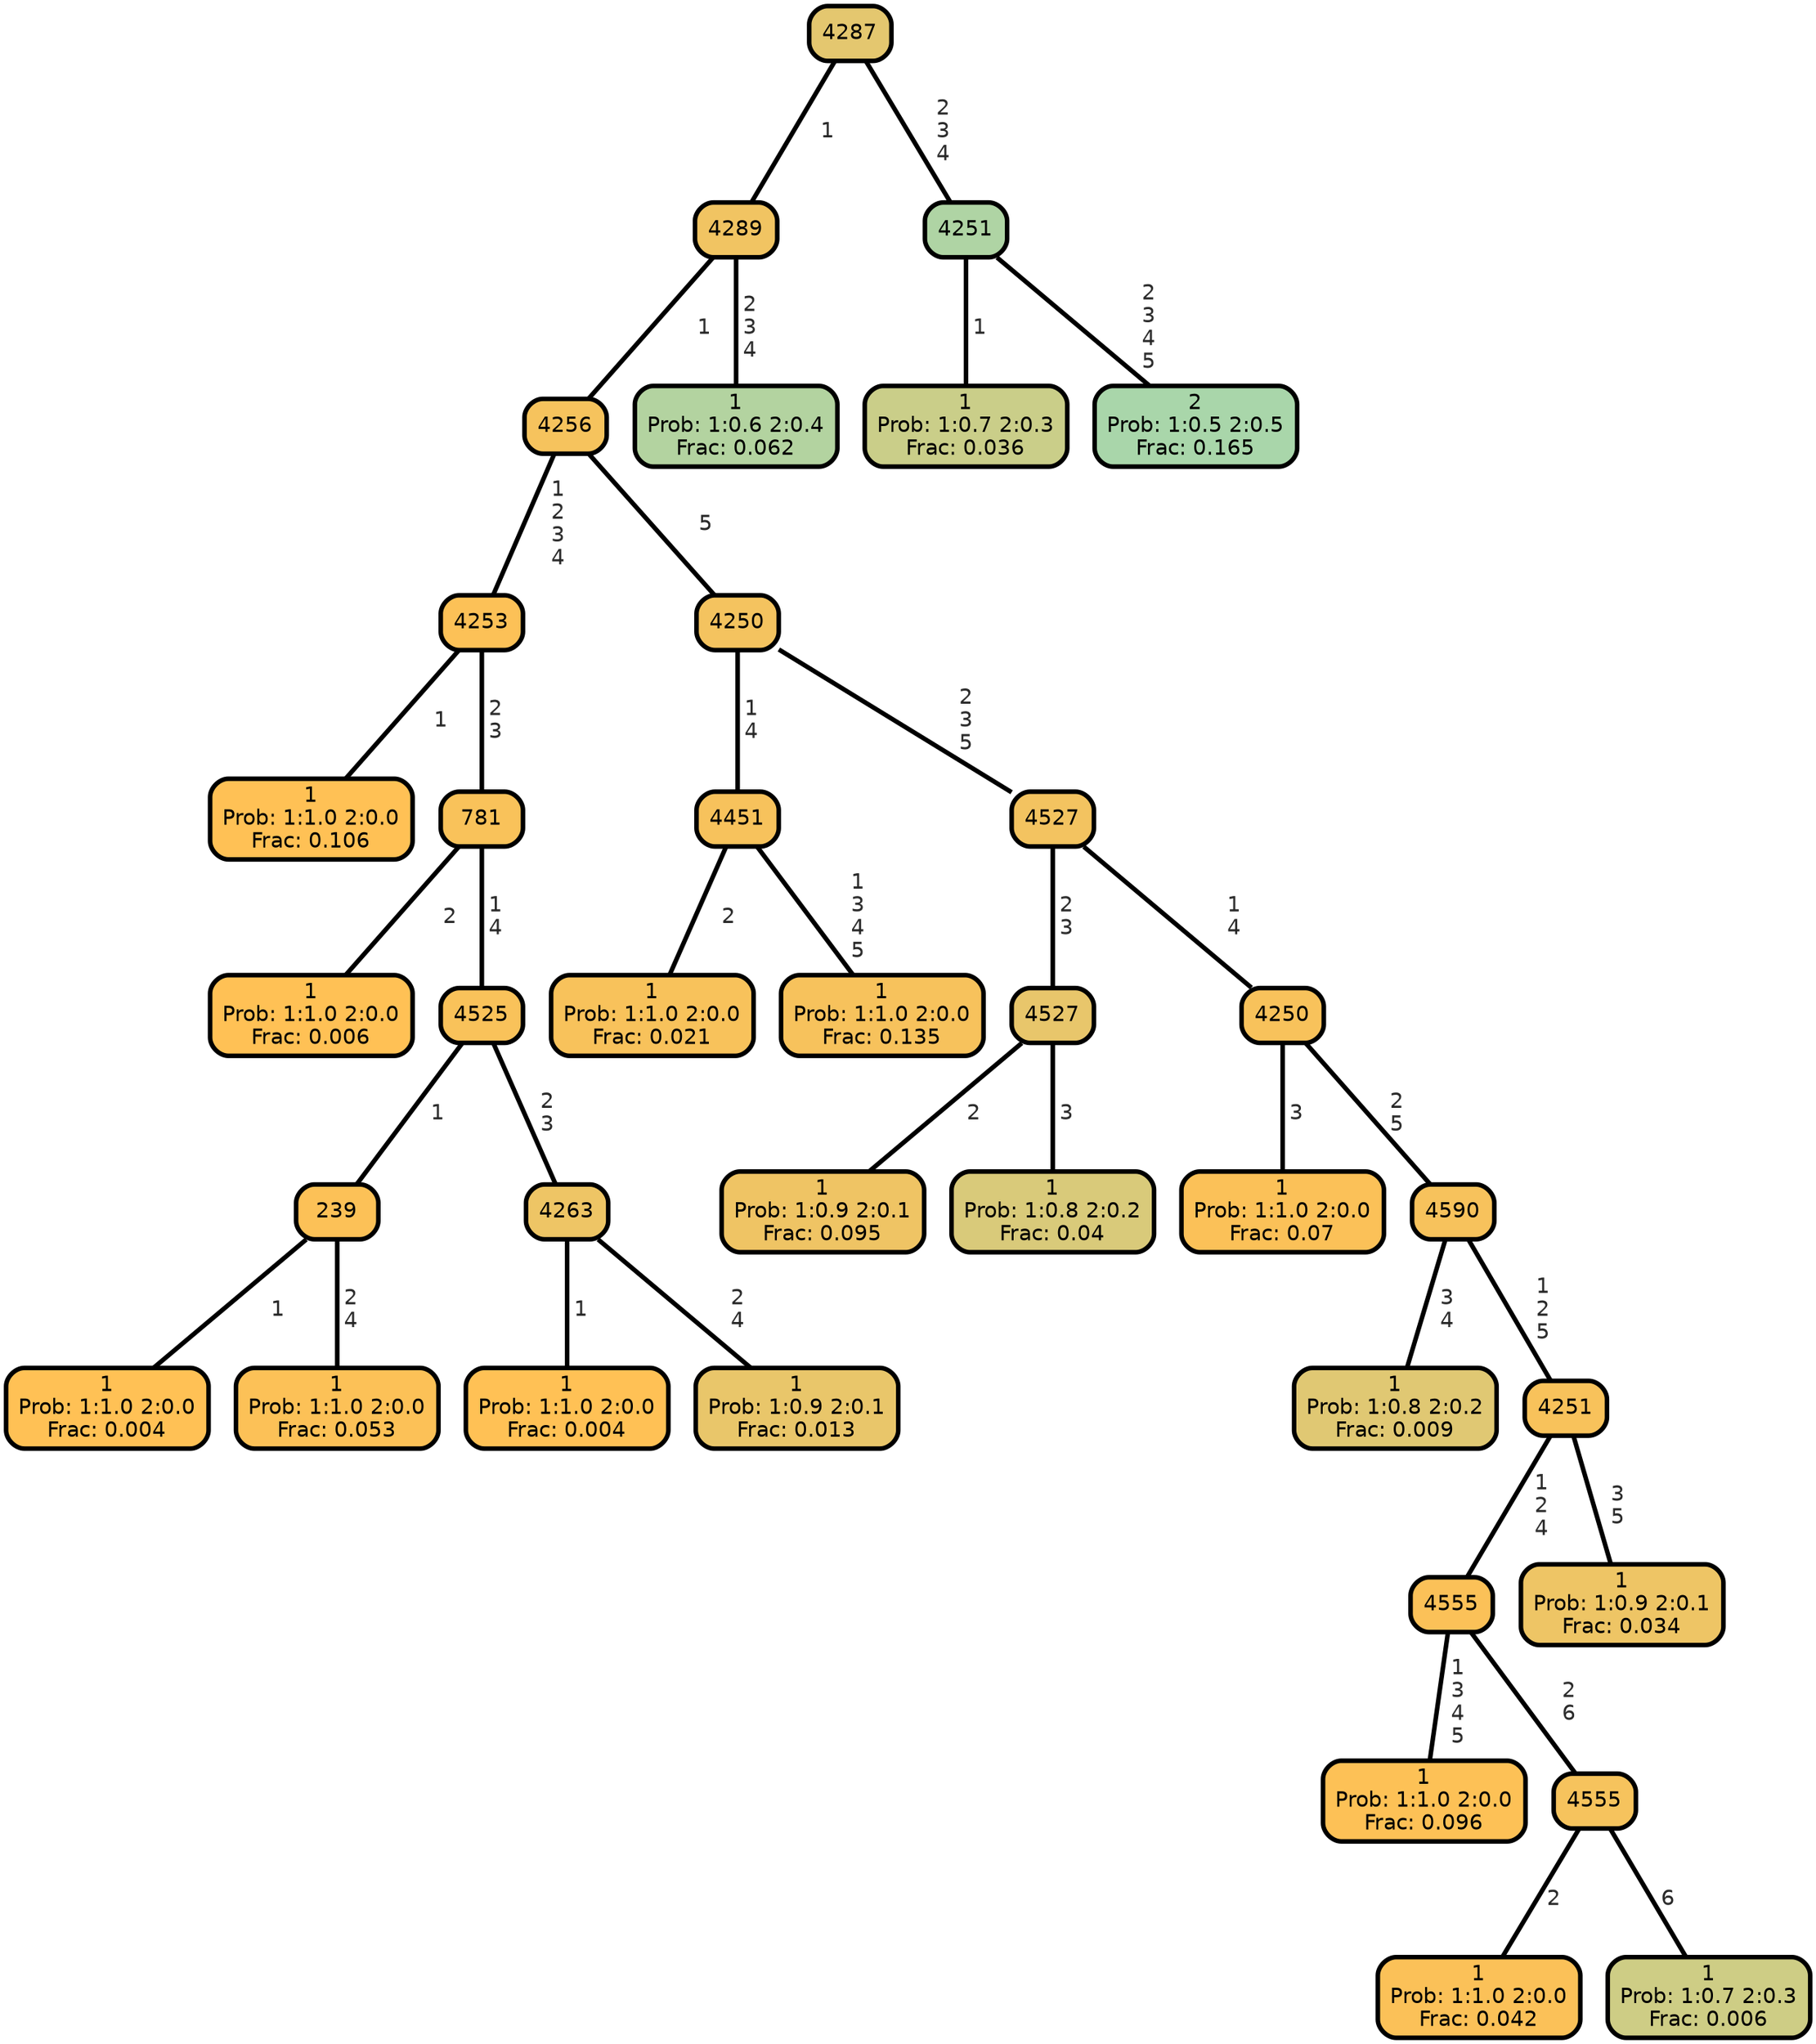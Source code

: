 graph Tree {
node [shape=box, style="filled, rounded",color="black",penwidth="3",fontcolor="black",                 fontname=helvetica] ;
graph [ranksep="0 equally", splines=straight,                 bgcolor=transparent, dpi=200] ;
edge [fontname=helvetica, fontweight=bold,fontcolor=grey14,color=black] ;
0 [label="1
Prob: 1:1.0 2:0.0
Frac: 0.106", fillcolor="#ffc155"] ;
1 [label="4253", fillcolor="#fcc157"] ;
2 [label="1
Prob: 1:1.0 2:0.0
Frac: 0.006", fillcolor="#ffc155"] ;
3 [label="781", fillcolor="#f9c25a"] ;
4 [label="1
Prob: 1:1.0 2:0.0
Frac: 0.004", fillcolor="#ffc155"] ;
5 [label="239", fillcolor="#fcc157"] ;
6 [label="1
Prob: 1:1.0 2:0.0
Frac: 0.053", fillcolor="#fcc157"] ;
7 [label="4525", fillcolor="#f9c25a"] ;
8 [label="1
Prob: 1:1.0 2:0.0
Frac: 0.004", fillcolor="#ffc155"] ;
9 [label="4263", fillcolor="#eec565"] ;
10 [label="1
Prob: 1:0.9 2:0.1
Frac: 0.013", fillcolor="#e9c66a"] ;
11 [label="4256", fillcolor="#f6c35d"] ;
12 [label="1
Prob: 1:1.0 2:0.0
Frac: 0.021", fillcolor="#f8c25b"] ;
13 [label="4451", fillcolor="#f7c25c"] ;
14 [label="1
Prob: 1:1.0 2:0.0
Frac: 0.135", fillcolor="#f7c25c"] ;
15 [label="4250", fillcolor="#f4c35f"] ;
16 [label="1
Prob: 1:0.9 2:0.1
Frac: 0.095", fillcolor="#efc464"] ;
17 [label="4527", fillcolor="#e8c66b"] ;
18 [label="1
Prob: 1:0.8 2:0.2
Frac: 0.04", fillcolor="#d9ca7a"] ;
19 [label="4527", fillcolor="#f3c360"] ;
20 [label="1
Prob: 1:1.0 2:0.0
Frac: 0.07", fillcolor="#fbc158"] ;
21 [label="4250", fillcolor="#f8c25b"] ;
22 [label="1
Prob: 1:0.8 2:0.2
Frac: 0.009", fillcolor="#e0c873"] ;
23 [label="4590", fillcolor="#f7c25c"] ;
24 [label="1
Prob: 1:1.0 2:0.0
Frac: 0.096", fillcolor="#fdc156"] ;
25 [label="4555", fillcolor="#fbc158"] ;
26 [label="1
Prob: 1:1.0 2:0.0
Frac: 0.042", fillcolor="#fbc158"] ;
27 [label="4555", fillcolor="#f6c35d"] ;
28 [label="1
Prob: 1:0.7 2:0.3
Frac: 0.006", fillcolor="#cecd85"] ;
29 [label="4251", fillcolor="#f8c25b"] ;
30 [label="1
Prob: 1:0.9 2:0.1
Frac: 0.034", fillcolor="#eec565"] ;
31 [label="4289", fillcolor="#f1c462"] ;
32 [label="1
Prob: 1:0.6 2:0.4
Frac: 0.062", fillcolor="#b3d3a0"] ;
33 [label="4287", fillcolor="#e4c76f"] ;
34 [label="1
Prob: 1:0.7 2:0.3
Frac: 0.036", fillcolor="#cace89"] ;
35 [label="4251", fillcolor="#afd4a4"] ;
36 [label="2
Prob: 1:0.5 2:0.5
Frac: 0.165", fillcolor="#a9d6aa"] ;
1 -- 0 [label=" 1",penwidth=3] ;
1 -- 3 [label=" 2\n 3",penwidth=3] ;
3 -- 2 [label=" 2",penwidth=3] ;
3 -- 7 [label=" 1\n 4",penwidth=3] ;
5 -- 4 [label=" 1",penwidth=3] ;
5 -- 6 [label=" 2\n 4",penwidth=3] ;
7 -- 5 [label=" 1",penwidth=3] ;
7 -- 9 [label=" 2\n 3",penwidth=3] ;
9 -- 8 [label=" 1",penwidth=3] ;
9 -- 10 [label=" 2\n 4",penwidth=3] ;
11 -- 1 [label=" 1\n 2\n 3\n 4",penwidth=3] ;
11 -- 15 [label=" 5",penwidth=3] ;
13 -- 12 [label=" 2",penwidth=3] ;
13 -- 14 [label=" 1\n 3\n 4\n 5",penwidth=3] ;
15 -- 13 [label=" 1\n 4",penwidth=3] ;
15 -- 19 [label=" 2\n 3\n 5",penwidth=3] ;
17 -- 16 [label=" 2",penwidth=3] ;
17 -- 18 [label=" 3",penwidth=3] ;
19 -- 17 [label=" 2\n 3",penwidth=3] ;
19 -- 21 [label=" 1\n 4",penwidth=3] ;
21 -- 20 [label=" 3",penwidth=3] ;
21 -- 23 [label=" 2\n 5",penwidth=3] ;
23 -- 22 [label=" 3\n 4",penwidth=3] ;
23 -- 29 [label=" 1\n 2\n 5",penwidth=3] ;
25 -- 24 [label=" 1\n 3\n 4\n 5",penwidth=3] ;
25 -- 27 [label=" 2\n 6",penwidth=3] ;
27 -- 26 [label=" 2",penwidth=3] ;
27 -- 28 [label=" 6",penwidth=3] ;
29 -- 25 [label=" 1\n 2\n 4",penwidth=3] ;
29 -- 30 [label=" 3\n 5",penwidth=3] ;
31 -- 11 [label=" 1",penwidth=3] ;
31 -- 32 [label=" 2\n 3\n 4",penwidth=3] ;
33 -- 31 [label=" 1",penwidth=3] ;
33 -- 35 [label=" 2\n 3\n 4",penwidth=3] ;
35 -- 34 [label=" 1",penwidth=3] ;
35 -- 36 [label=" 2\n 3\n 4\n 5",penwidth=3] ;
{rank = same;}}